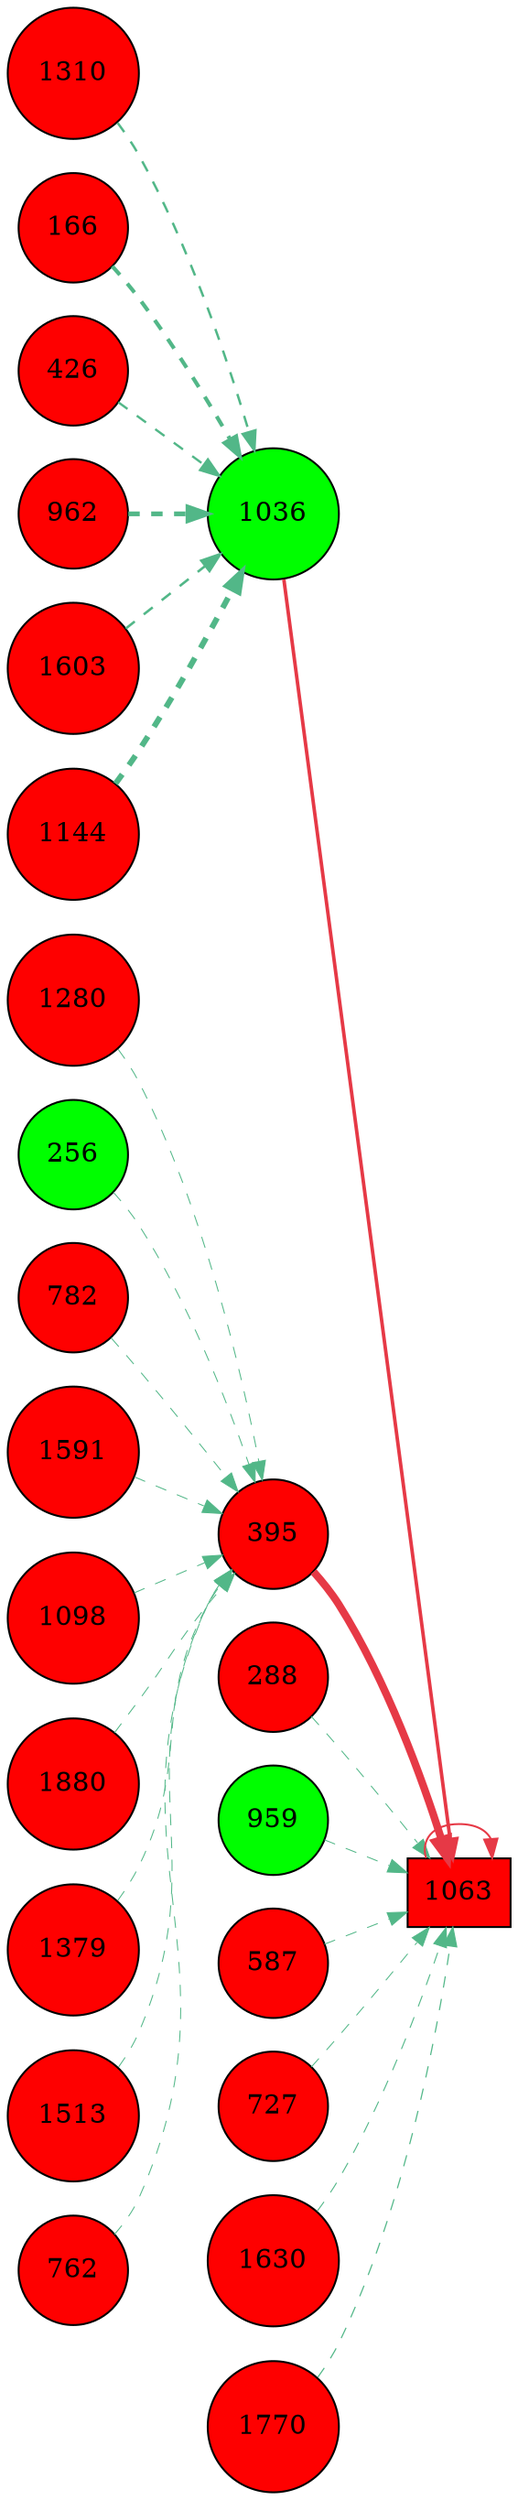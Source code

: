 digraph G{
rankdir=LR;
1280 [style=filled, shape=circle, fillcolor="#fe0000", label="1280"];
256 [style=filled, shape=circle, fillcolor="#00fe00", label="256"];
395 [style=filled, shape=circle, fillcolor="#fe0000", label="395"];
1036 [style=filled, shape=circle, fillcolor="#00fe00", label="1036"];
782 [style=filled, shape=circle, fillcolor="#fe0000", label="782"];
1310 [style=filled, shape=circle, fillcolor="#fe0000", label="1310"];
288 [style=filled, shape=circle, fillcolor="#fe0000", label="288"];
166 [style=filled, shape=circle, fillcolor="#fe0000", label="166"];
1063 [style=filled, shape=box, fillcolor="#fe0000", label="1063"];
426 [style=filled, shape=circle, fillcolor="#fe0000", label="426"];
1591 [style=filled, shape=circle, fillcolor="#fe0000", label="1591"];
959 [style=filled, shape=circle, fillcolor="#00fe00", label="959"];
962 [style=filled, shape=circle, fillcolor="#fe0000", label="962"];
1603 [style=filled, shape=circle, fillcolor="#fe0000", label="1603"];
1098 [style=filled, shape=circle, fillcolor="#fe0000", label="1098"];
587 [style=filled, shape=circle, fillcolor="#fe0000", label="587"];
727 [style=filled, shape=circle, fillcolor="#fe0000", label="727"];
1880 [style=filled, shape=circle, fillcolor="#fe0000", label="1880"];
1630 [style=filled, shape=circle, fillcolor="#fe0000", label="1630"];
1379 [style=filled, shape=circle, fillcolor="#fe0000", label="1379"];
1513 [style=filled, shape=circle, fillcolor="#fe0000", label="1513"];
1770 [style=filled, shape=circle, fillcolor="#fe0000", label="1770"];
1144 [style=filled, shape=circle, fillcolor="#fe0000", label="1144"];
762 [style=filled, shape=circle, fillcolor="#fe0000", label="762"];
395 -> 1063 [color="#e63946",penwidth=4.00];
1036 -> 1063 [color="#e63946",penwidth=1.84];
1063 -> 1063 [color="#e63946",penwidth=1.00];
782 -> 395 [color="#52b788",style=dashed,penwidth=0.50];
1098 -> 395 [color="#52b788",style=dashed,penwidth=0.50];
1513 -> 395 [color="#52b788",style=dashed,penwidth=0.50];
1880 -> 395 [color="#52b788",style=dashed,penwidth=0.50];
1379 -> 395 [color="#52b788",style=dashed,penwidth=0.50];
1280 -> 395 [color="#52b788",style=dashed,penwidth=0.50];
1591 -> 395 [color="#52b788",style=dashed,penwidth=0.50];
762 -> 395 [color="#52b788",style=dashed,penwidth=0.50];
256 -> 395 [color="#52b788",style=dashed,penwidth=0.50];
1144 -> 1036 [color="#52b788",style=dashed,penwidth=3.00];
962 -> 1036 [color="#52b788",style=dashed,penwidth=2.51];
166 -> 1036 [color="#52b788",style=dashed,penwidth=2.06];
1603 -> 1036 [color="#52b788",style=dashed,penwidth=1.28];
1310 -> 1036 [color="#52b788",style=dashed,penwidth=1.24];
426 -> 1036 [color="#52b788",style=dashed,penwidth=1.19];
1770 -> 1063 [color="#52b788",style=dashed,penwidth=0.61];
1630 -> 1063 [color="#52b788",style=dashed,penwidth=0.54];
959 -> 1063 [color="#52b788",style=dashed,penwidth=0.50];
727 -> 1063 [color="#52b788",style=dashed,penwidth=0.50];
288 -> 1063 [color="#52b788",style=dashed,penwidth=0.50];
587 -> 1063 [color="#52b788",style=dashed,penwidth=0.50];
}